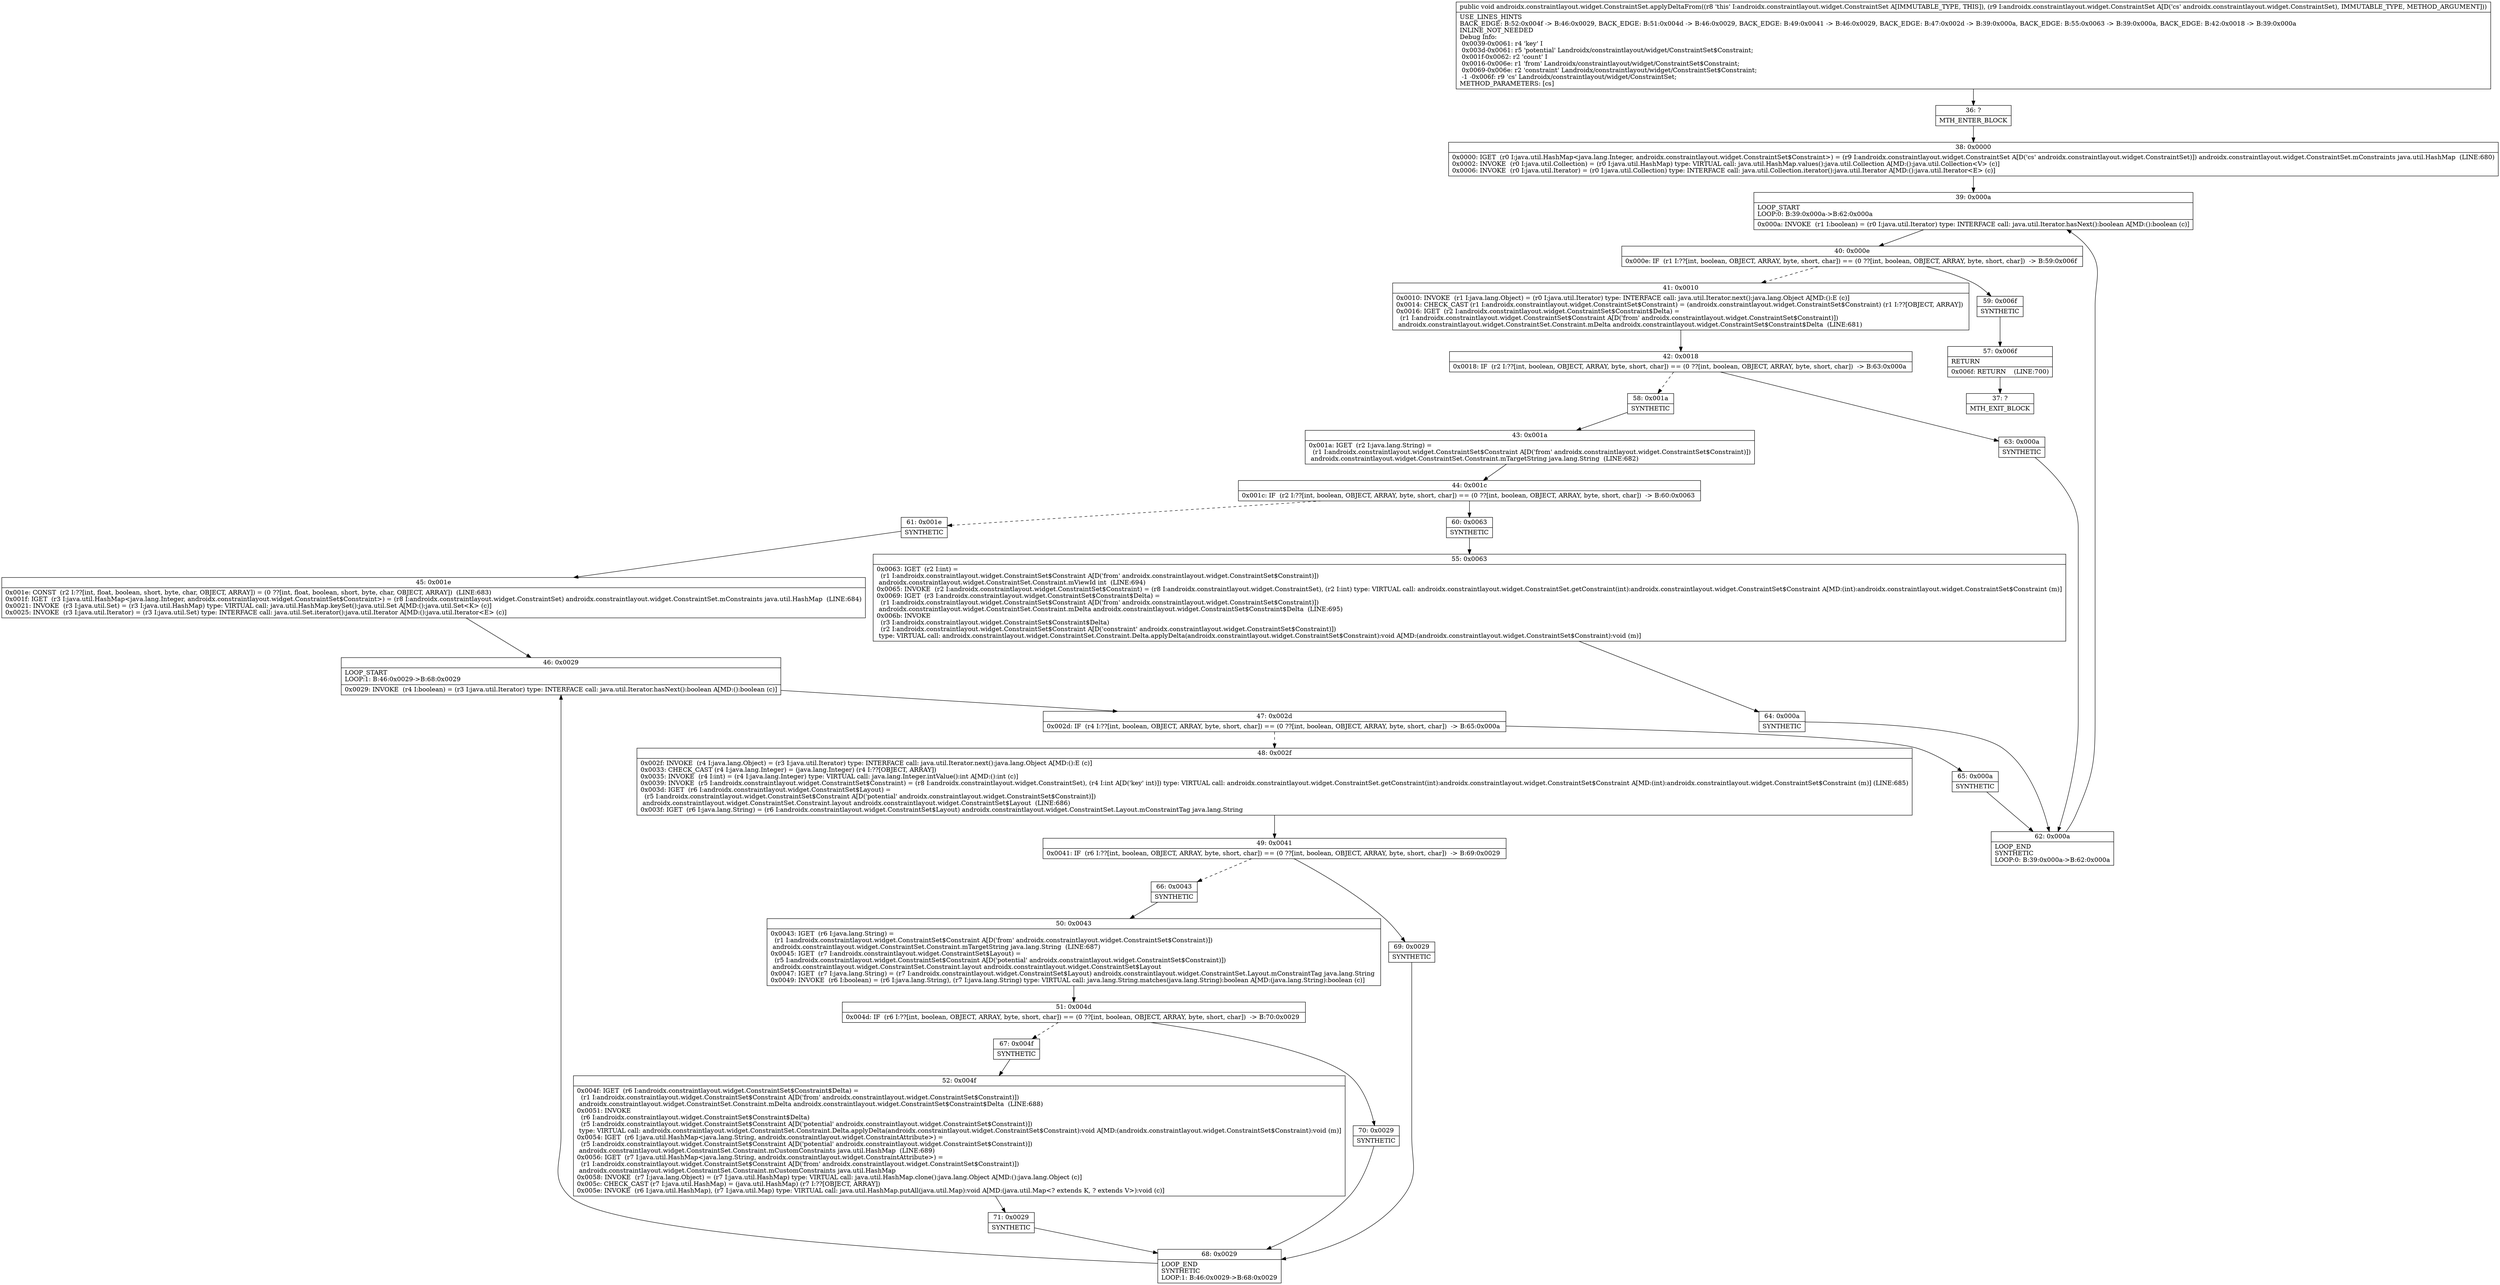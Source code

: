 digraph "CFG forandroidx.constraintlayout.widget.ConstraintSet.applyDeltaFrom(Landroidx\/constraintlayout\/widget\/ConstraintSet;)V" {
Node_36 [shape=record,label="{36\:\ ?|MTH_ENTER_BLOCK\l}"];
Node_38 [shape=record,label="{38\:\ 0x0000|0x0000: IGET  (r0 I:java.util.HashMap\<java.lang.Integer, androidx.constraintlayout.widget.ConstraintSet$Constraint\>) = (r9 I:androidx.constraintlayout.widget.ConstraintSet A[D('cs' androidx.constraintlayout.widget.ConstraintSet)]) androidx.constraintlayout.widget.ConstraintSet.mConstraints java.util.HashMap  (LINE:680)\l0x0002: INVOKE  (r0 I:java.util.Collection) = (r0 I:java.util.HashMap) type: VIRTUAL call: java.util.HashMap.values():java.util.Collection A[MD:():java.util.Collection\<V\> (c)]\l0x0006: INVOKE  (r0 I:java.util.Iterator) = (r0 I:java.util.Collection) type: INTERFACE call: java.util.Collection.iterator():java.util.Iterator A[MD:():java.util.Iterator\<E\> (c)]\l}"];
Node_39 [shape=record,label="{39\:\ 0x000a|LOOP_START\lLOOP:0: B:39:0x000a\-\>B:62:0x000a\l|0x000a: INVOKE  (r1 I:boolean) = (r0 I:java.util.Iterator) type: INTERFACE call: java.util.Iterator.hasNext():boolean A[MD:():boolean (c)]\l}"];
Node_40 [shape=record,label="{40\:\ 0x000e|0x000e: IF  (r1 I:??[int, boolean, OBJECT, ARRAY, byte, short, char]) == (0 ??[int, boolean, OBJECT, ARRAY, byte, short, char])  \-\> B:59:0x006f \l}"];
Node_41 [shape=record,label="{41\:\ 0x0010|0x0010: INVOKE  (r1 I:java.lang.Object) = (r0 I:java.util.Iterator) type: INTERFACE call: java.util.Iterator.next():java.lang.Object A[MD:():E (c)]\l0x0014: CHECK_CAST (r1 I:androidx.constraintlayout.widget.ConstraintSet$Constraint) = (androidx.constraintlayout.widget.ConstraintSet$Constraint) (r1 I:??[OBJECT, ARRAY]) \l0x0016: IGET  (r2 I:androidx.constraintlayout.widget.ConstraintSet$Constraint$Delta) = \l  (r1 I:androidx.constraintlayout.widget.ConstraintSet$Constraint A[D('from' androidx.constraintlayout.widget.ConstraintSet$Constraint)])\l androidx.constraintlayout.widget.ConstraintSet.Constraint.mDelta androidx.constraintlayout.widget.ConstraintSet$Constraint$Delta  (LINE:681)\l}"];
Node_42 [shape=record,label="{42\:\ 0x0018|0x0018: IF  (r2 I:??[int, boolean, OBJECT, ARRAY, byte, short, char]) == (0 ??[int, boolean, OBJECT, ARRAY, byte, short, char])  \-\> B:63:0x000a \l}"];
Node_58 [shape=record,label="{58\:\ 0x001a|SYNTHETIC\l}"];
Node_43 [shape=record,label="{43\:\ 0x001a|0x001a: IGET  (r2 I:java.lang.String) = \l  (r1 I:androidx.constraintlayout.widget.ConstraintSet$Constraint A[D('from' androidx.constraintlayout.widget.ConstraintSet$Constraint)])\l androidx.constraintlayout.widget.ConstraintSet.Constraint.mTargetString java.lang.String  (LINE:682)\l}"];
Node_44 [shape=record,label="{44\:\ 0x001c|0x001c: IF  (r2 I:??[int, boolean, OBJECT, ARRAY, byte, short, char]) == (0 ??[int, boolean, OBJECT, ARRAY, byte, short, char])  \-\> B:60:0x0063 \l}"];
Node_60 [shape=record,label="{60\:\ 0x0063|SYNTHETIC\l}"];
Node_55 [shape=record,label="{55\:\ 0x0063|0x0063: IGET  (r2 I:int) = \l  (r1 I:androidx.constraintlayout.widget.ConstraintSet$Constraint A[D('from' androidx.constraintlayout.widget.ConstraintSet$Constraint)])\l androidx.constraintlayout.widget.ConstraintSet.Constraint.mViewId int  (LINE:694)\l0x0065: INVOKE  (r2 I:androidx.constraintlayout.widget.ConstraintSet$Constraint) = (r8 I:androidx.constraintlayout.widget.ConstraintSet), (r2 I:int) type: VIRTUAL call: androidx.constraintlayout.widget.ConstraintSet.getConstraint(int):androidx.constraintlayout.widget.ConstraintSet$Constraint A[MD:(int):androidx.constraintlayout.widget.ConstraintSet$Constraint (m)]\l0x0069: IGET  (r3 I:androidx.constraintlayout.widget.ConstraintSet$Constraint$Delta) = \l  (r1 I:androidx.constraintlayout.widget.ConstraintSet$Constraint A[D('from' androidx.constraintlayout.widget.ConstraintSet$Constraint)])\l androidx.constraintlayout.widget.ConstraintSet.Constraint.mDelta androidx.constraintlayout.widget.ConstraintSet$Constraint$Delta  (LINE:695)\l0x006b: INVOKE  \l  (r3 I:androidx.constraintlayout.widget.ConstraintSet$Constraint$Delta)\l  (r2 I:androidx.constraintlayout.widget.ConstraintSet$Constraint A[D('constraint' androidx.constraintlayout.widget.ConstraintSet$Constraint)])\l type: VIRTUAL call: androidx.constraintlayout.widget.ConstraintSet.Constraint.Delta.applyDelta(androidx.constraintlayout.widget.ConstraintSet$Constraint):void A[MD:(androidx.constraintlayout.widget.ConstraintSet$Constraint):void (m)]\l}"];
Node_64 [shape=record,label="{64\:\ 0x000a|SYNTHETIC\l}"];
Node_62 [shape=record,label="{62\:\ 0x000a|LOOP_END\lSYNTHETIC\lLOOP:0: B:39:0x000a\-\>B:62:0x000a\l}"];
Node_61 [shape=record,label="{61\:\ 0x001e|SYNTHETIC\l}"];
Node_45 [shape=record,label="{45\:\ 0x001e|0x001e: CONST  (r2 I:??[int, float, boolean, short, byte, char, OBJECT, ARRAY]) = (0 ??[int, float, boolean, short, byte, char, OBJECT, ARRAY])  (LINE:683)\l0x001f: IGET  (r3 I:java.util.HashMap\<java.lang.Integer, androidx.constraintlayout.widget.ConstraintSet$Constraint\>) = (r8 I:androidx.constraintlayout.widget.ConstraintSet) androidx.constraintlayout.widget.ConstraintSet.mConstraints java.util.HashMap  (LINE:684)\l0x0021: INVOKE  (r3 I:java.util.Set) = (r3 I:java.util.HashMap) type: VIRTUAL call: java.util.HashMap.keySet():java.util.Set A[MD:():java.util.Set\<K\> (c)]\l0x0025: INVOKE  (r3 I:java.util.Iterator) = (r3 I:java.util.Set) type: INTERFACE call: java.util.Set.iterator():java.util.Iterator A[MD:():java.util.Iterator\<E\> (c)]\l}"];
Node_46 [shape=record,label="{46\:\ 0x0029|LOOP_START\lLOOP:1: B:46:0x0029\-\>B:68:0x0029\l|0x0029: INVOKE  (r4 I:boolean) = (r3 I:java.util.Iterator) type: INTERFACE call: java.util.Iterator.hasNext():boolean A[MD:():boolean (c)]\l}"];
Node_47 [shape=record,label="{47\:\ 0x002d|0x002d: IF  (r4 I:??[int, boolean, OBJECT, ARRAY, byte, short, char]) == (0 ??[int, boolean, OBJECT, ARRAY, byte, short, char])  \-\> B:65:0x000a \l}"];
Node_48 [shape=record,label="{48\:\ 0x002f|0x002f: INVOKE  (r4 I:java.lang.Object) = (r3 I:java.util.Iterator) type: INTERFACE call: java.util.Iterator.next():java.lang.Object A[MD:():E (c)]\l0x0033: CHECK_CAST (r4 I:java.lang.Integer) = (java.lang.Integer) (r4 I:??[OBJECT, ARRAY]) \l0x0035: INVOKE  (r4 I:int) = (r4 I:java.lang.Integer) type: VIRTUAL call: java.lang.Integer.intValue():int A[MD:():int (c)]\l0x0039: INVOKE  (r5 I:androidx.constraintlayout.widget.ConstraintSet$Constraint) = (r8 I:androidx.constraintlayout.widget.ConstraintSet), (r4 I:int A[D('key' int)]) type: VIRTUAL call: androidx.constraintlayout.widget.ConstraintSet.getConstraint(int):androidx.constraintlayout.widget.ConstraintSet$Constraint A[MD:(int):androidx.constraintlayout.widget.ConstraintSet$Constraint (m)] (LINE:685)\l0x003d: IGET  (r6 I:androidx.constraintlayout.widget.ConstraintSet$Layout) = \l  (r5 I:androidx.constraintlayout.widget.ConstraintSet$Constraint A[D('potential' androidx.constraintlayout.widget.ConstraintSet$Constraint)])\l androidx.constraintlayout.widget.ConstraintSet.Constraint.layout androidx.constraintlayout.widget.ConstraintSet$Layout  (LINE:686)\l0x003f: IGET  (r6 I:java.lang.String) = (r6 I:androidx.constraintlayout.widget.ConstraintSet$Layout) androidx.constraintlayout.widget.ConstraintSet.Layout.mConstraintTag java.lang.String \l}"];
Node_49 [shape=record,label="{49\:\ 0x0041|0x0041: IF  (r6 I:??[int, boolean, OBJECT, ARRAY, byte, short, char]) == (0 ??[int, boolean, OBJECT, ARRAY, byte, short, char])  \-\> B:69:0x0029 \l}"];
Node_66 [shape=record,label="{66\:\ 0x0043|SYNTHETIC\l}"];
Node_50 [shape=record,label="{50\:\ 0x0043|0x0043: IGET  (r6 I:java.lang.String) = \l  (r1 I:androidx.constraintlayout.widget.ConstraintSet$Constraint A[D('from' androidx.constraintlayout.widget.ConstraintSet$Constraint)])\l androidx.constraintlayout.widget.ConstraintSet.Constraint.mTargetString java.lang.String  (LINE:687)\l0x0045: IGET  (r7 I:androidx.constraintlayout.widget.ConstraintSet$Layout) = \l  (r5 I:androidx.constraintlayout.widget.ConstraintSet$Constraint A[D('potential' androidx.constraintlayout.widget.ConstraintSet$Constraint)])\l androidx.constraintlayout.widget.ConstraintSet.Constraint.layout androidx.constraintlayout.widget.ConstraintSet$Layout \l0x0047: IGET  (r7 I:java.lang.String) = (r7 I:androidx.constraintlayout.widget.ConstraintSet$Layout) androidx.constraintlayout.widget.ConstraintSet.Layout.mConstraintTag java.lang.String \l0x0049: INVOKE  (r6 I:boolean) = (r6 I:java.lang.String), (r7 I:java.lang.String) type: VIRTUAL call: java.lang.String.matches(java.lang.String):boolean A[MD:(java.lang.String):boolean (c)]\l}"];
Node_51 [shape=record,label="{51\:\ 0x004d|0x004d: IF  (r6 I:??[int, boolean, OBJECT, ARRAY, byte, short, char]) == (0 ??[int, boolean, OBJECT, ARRAY, byte, short, char])  \-\> B:70:0x0029 \l}"];
Node_67 [shape=record,label="{67\:\ 0x004f|SYNTHETIC\l}"];
Node_52 [shape=record,label="{52\:\ 0x004f|0x004f: IGET  (r6 I:androidx.constraintlayout.widget.ConstraintSet$Constraint$Delta) = \l  (r1 I:androidx.constraintlayout.widget.ConstraintSet$Constraint A[D('from' androidx.constraintlayout.widget.ConstraintSet$Constraint)])\l androidx.constraintlayout.widget.ConstraintSet.Constraint.mDelta androidx.constraintlayout.widget.ConstraintSet$Constraint$Delta  (LINE:688)\l0x0051: INVOKE  \l  (r6 I:androidx.constraintlayout.widget.ConstraintSet$Constraint$Delta)\l  (r5 I:androidx.constraintlayout.widget.ConstraintSet$Constraint A[D('potential' androidx.constraintlayout.widget.ConstraintSet$Constraint)])\l type: VIRTUAL call: androidx.constraintlayout.widget.ConstraintSet.Constraint.Delta.applyDelta(androidx.constraintlayout.widget.ConstraintSet$Constraint):void A[MD:(androidx.constraintlayout.widget.ConstraintSet$Constraint):void (m)]\l0x0054: IGET  (r6 I:java.util.HashMap\<java.lang.String, androidx.constraintlayout.widget.ConstraintAttribute\>) = \l  (r5 I:androidx.constraintlayout.widget.ConstraintSet$Constraint A[D('potential' androidx.constraintlayout.widget.ConstraintSet$Constraint)])\l androidx.constraintlayout.widget.ConstraintSet.Constraint.mCustomConstraints java.util.HashMap  (LINE:689)\l0x0056: IGET  (r7 I:java.util.HashMap\<java.lang.String, androidx.constraintlayout.widget.ConstraintAttribute\>) = \l  (r1 I:androidx.constraintlayout.widget.ConstraintSet$Constraint A[D('from' androidx.constraintlayout.widget.ConstraintSet$Constraint)])\l androidx.constraintlayout.widget.ConstraintSet.Constraint.mCustomConstraints java.util.HashMap \l0x0058: INVOKE  (r7 I:java.lang.Object) = (r7 I:java.util.HashMap) type: VIRTUAL call: java.util.HashMap.clone():java.lang.Object A[MD:():java.lang.Object (c)]\l0x005c: CHECK_CAST (r7 I:java.util.HashMap) = (java.util.HashMap) (r7 I:??[OBJECT, ARRAY]) \l0x005e: INVOKE  (r6 I:java.util.HashMap), (r7 I:java.util.Map) type: VIRTUAL call: java.util.HashMap.putAll(java.util.Map):void A[MD:(java.util.Map\<? extends K, ? extends V\>):void (c)]\l}"];
Node_71 [shape=record,label="{71\:\ 0x0029|SYNTHETIC\l}"];
Node_68 [shape=record,label="{68\:\ 0x0029|LOOP_END\lSYNTHETIC\lLOOP:1: B:46:0x0029\-\>B:68:0x0029\l}"];
Node_70 [shape=record,label="{70\:\ 0x0029|SYNTHETIC\l}"];
Node_69 [shape=record,label="{69\:\ 0x0029|SYNTHETIC\l}"];
Node_65 [shape=record,label="{65\:\ 0x000a|SYNTHETIC\l}"];
Node_63 [shape=record,label="{63\:\ 0x000a|SYNTHETIC\l}"];
Node_59 [shape=record,label="{59\:\ 0x006f|SYNTHETIC\l}"];
Node_57 [shape=record,label="{57\:\ 0x006f|RETURN\l|0x006f: RETURN    (LINE:700)\l}"];
Node_37 [shape=record,label="{37\:\ ?|MTH_EXIT_BLOCK\l}"];
MethodNode[shape=record,label="{public void androidx.constraintlayout.widget.ConstraintSet.applyDeltaFrom((r8 'this' I:androidx.constraintlayout.widget.ConstraintSet A[IMMUTABLE_TYPE, THIS]), (r9 I:androidx.constraintlayout.widget.ConstraintSet A[D('cs' androidx.constraintlayout.widget.ConstraintSet), IMMUTABLE_TYPE, METHOD_ARGUMENT]))  | USE_LINES_HINTS\lBACK_EDGE: B:52:0x004f \-\> B:46:0x0029, BACK_EDGE: B:51:0x004d \-\> B:46:0x0029, BACK_EDGE: B:49:0x0041 \-\> B:46:0x0029, BACK_EDGE: B:47:0x002d \-\> B:39:0x000a, BACK_EDGE: B:55:0x0063 \-\> B:39:0x000a, BACK_EDGE: B:42:0x0018 \-\> B:39:0x000a\lINLINE_NOT_NEEDED\lDebug Info:\l  0x0039\-0x0061: r4 'key' I\l  0x003d\-0x0061: r5 'potential' Landroidx\/constraintlayout\/widget\/ConstraintSet$Constraint;\l  0x001f\-0x0062: r2 'count' I\l  0x0016\-0x006e: r1 'from' Landroidx\/constraintlayout\/widget\/ConstraintSet$Constraint;\l  0x0069\-0x006e: r2 'constraint' Landroidx\/constraintlayout\/widget\/ConstraintSet$Constraint;\l  \-1 \-0x006f: r9 'cs' Landroidx\/constraintlayout\/widget\/ConstraintSet;\lMETHOD_PARAMETERS: [cs]\l}"];
MethodNode -> Node_36;Node_36 -> Node_38;
Node_38 -> Node_39;
Node_39 -> Node_40;
Node_40 -> Node_41[style=dashed];
Node_40 -> Node_59;
Node_41 -> Node_42;
Node_42 -> Node_58[style=dashed];
Node_42 -> Node_63;
Node_58 -> Node_43;
Node_43 -> Node_44;
Node_44 -> Node_60;
Node_44 -> Node_61[style=dashed];
Node_60 -> Node_55;
Node_55 -> Node_64;
Node_64 -> Node_62;
Node_62 -> Node_39;
Node_61 -> Node_45;
Node_45 -> Node_46;
Node_46 -> Node_47;
Node_47 -> Node_48[style=dashed];
Node_47 -> Node_65;
Node_48 -> Node_49;
Node_49 -> Node_66[style=dashed];
Node_49 -> Node_69;
Node_66 -> Node_50;
Node_50 -> Node_51;
Node_51 -> Node_67[style=dashed];
Node_51 -> Node_70;
Node_67 -> Node_52;
Node_52 -> Node_71;
Node_71 -> Node_68;
Node_68 -> Node_46;
Node_70 -> Node_68;
Node_69 -> Node_68;
Node_65 -> Node_62;
Node_63 -> Node_62;
Node_59 -> Node_57;
Node_57 -> Node_37;
}

